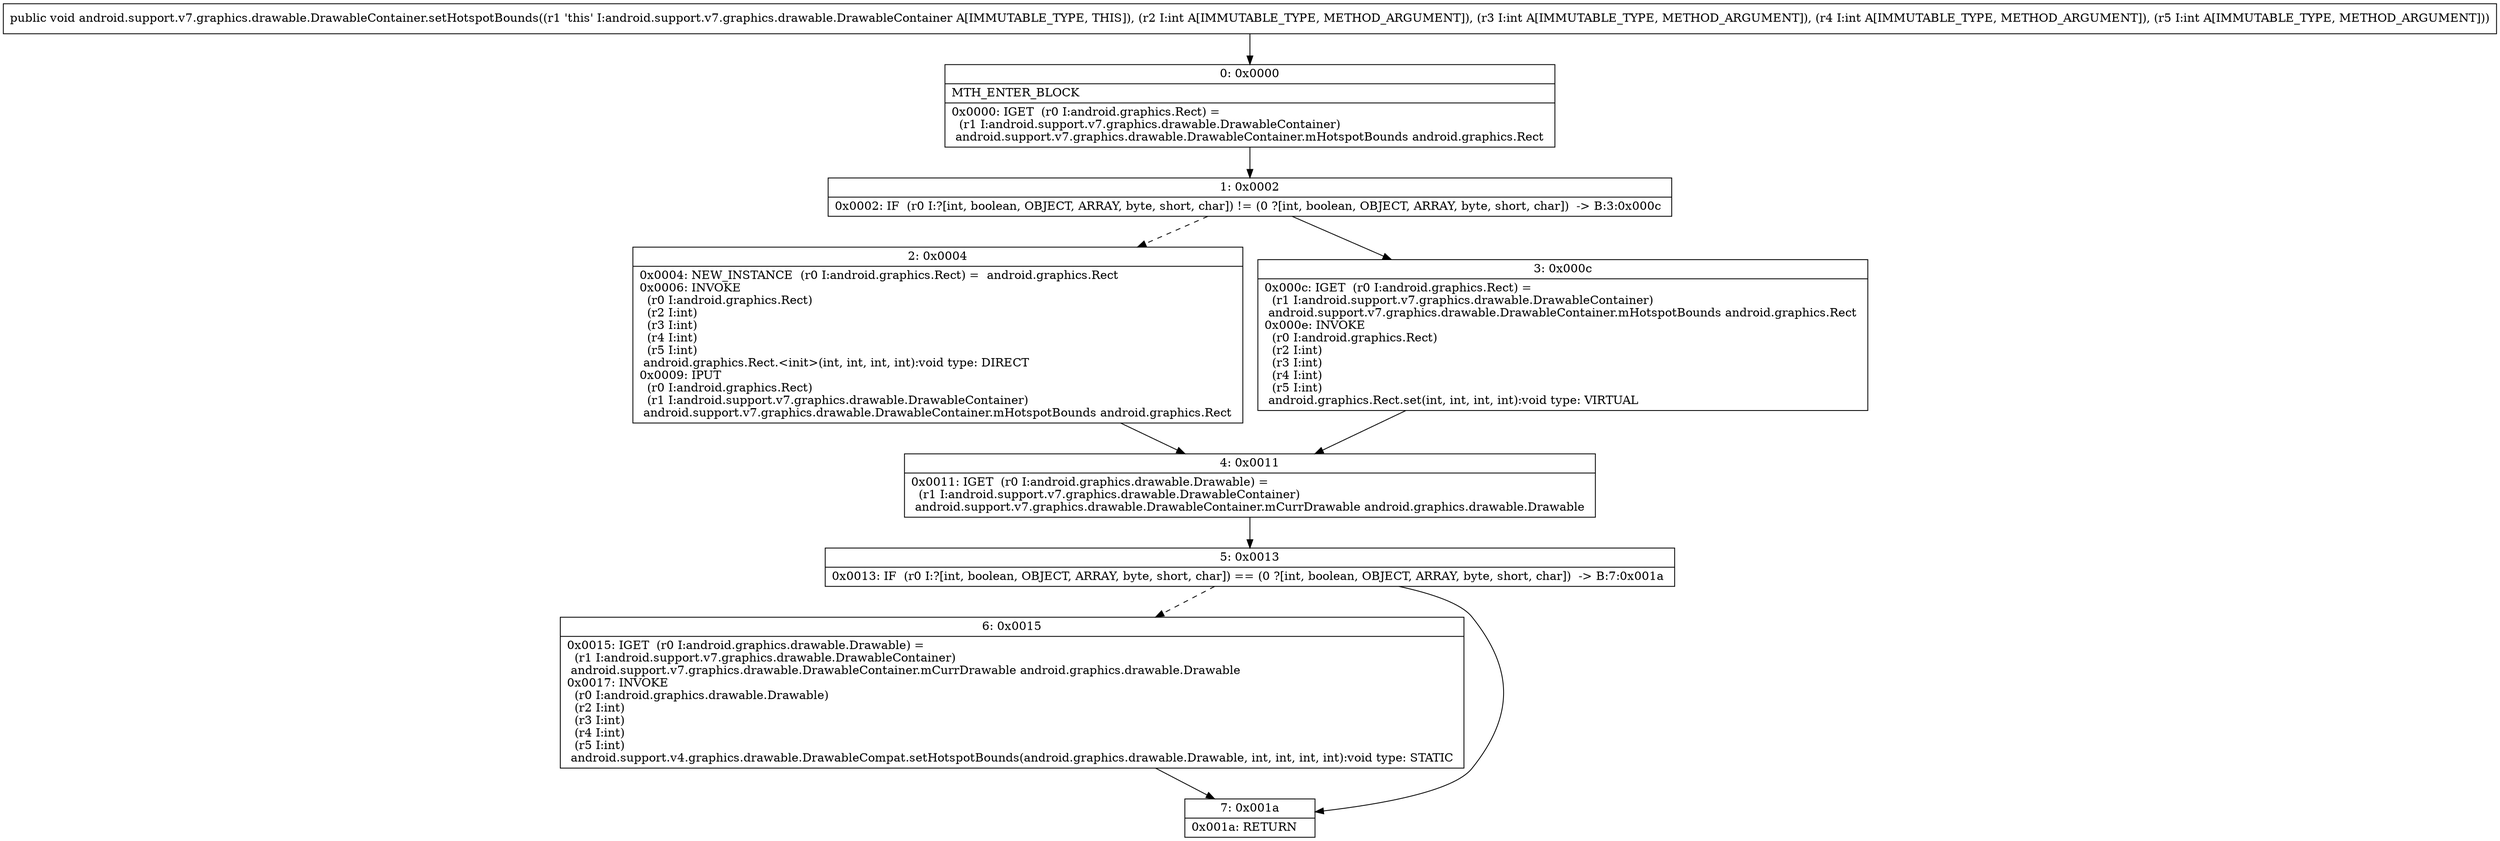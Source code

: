 digraph "CFG forandroid.support.v7.graphics.drawable.DrawableContainer.setHotspotBounds(IIII)V" {
Node_0 [shape=record,label="{0\:\ 0x0000|MTH_ENTER_BLOCK\l|0x0000: IGET  (r0 I:android.graphics.Rect) = \l  (r1 I:android.support.v7.graphics.drawable.DrawableContainer)\l android.support.v7.graphics.drawable.DrawableContainer.mHotspotBounds android.graphics.Rect \l}"];
Node_1 [shape=record,label="{1\:\ 0x0002|0x0002: IF  (r0 I:?[int, boolean, OBJECT, ARRAY, byte, short, char]) != (0 ?[int, boolean, OBJECT, ARRAY, byte, short, char])  \-\> B:3:0x000c \l}"];
Node_2 [shape=record,label="{2\:\ 0x0004|0x0004: NEW_INSTANCE  (r0 I:android.graphics.Rect) =  android.graphics.Rect \l0x0006: INVOKE  \l  (r0 I:android.graphics.Rect)\l  (r2 I:int)\l  (r3 I:int)\l  (r4 I:int)\l  (r5 I:int)\l android.graphics.Rect.\<init\>(int, int, int, int):void type: DIRECT \l0x0009: IPUT  \l  (r0 I:android.graphics.Rect)\l  (r1 I:android.support.v7.graphics.drawable.DrawableContainer)\l android.support.v7.graphics.drawable.DrawableContainer.mHotspotBounds android.graphics.Rect \l}"];
Node_3 [shape=record,label="{3\:\ 0x000c|0x000c: IGET  (r0 I:android.graphics.Rect) = \l  (r1 I:android.support.v7.graphics.drawable.DrawableContainer)\l android.support.v7.graphics.drawable.DrawableContainer.mHotspotBounds android.graphics.Rect \l0x000e: INVOKE  \l  (r0 I:android.graphics.Rect)\l  (r2 I:int)\l  (r3 I:int)\l  (r4 I:int)\l  (r5 I:int)\l android.graphics.Rect.set(int, int, int, int):void type: VIRTUAL \l}"];
Node_4 [shape=record,label="{4\:\ 0x0011|0x0011: IGET  (r0 I:android.graphics.drawable.Drawable) = \l  (r1 I:android.support.v7.graphics.drawable.DrawableContainer)\l android.support.v7.graphics.drawable.DrawableContainer.mCurrDrawable android.graphics.drawable.Drawable \l}"];
Node_5 [shape=record,label="{5\:\ 0x0013|0x0013: IF  (r0 I:?[int, boolean, OBJECT, ARRAY, byte, short, char]) == (0 ?[int, boolean, OBJECT, ARRAY, byte, short, char])  \-\> B:7:0x001a \l}"];
Node_6 [shape=record,label="{6\:\ 0x0015|0x0015: IGET  (r0 I:android.graphics.drawable.Drawable) = \l  (r1 I:android.support.v7.graphics.drawable.DrawableContainer)\l android.support.v7.graphics.drawable.DrawableContainer.mCurrDrawable android.graphics.drawable.Drawable \l0x0017: INVOKE  \l  (r0 I:android.graphics.drawable.Drawable)\l  (r2 I:int)\l  (r3 I:int)\l  (r4 I:int)\l  (r5 I:int)\l android.support.v4.graphics.drawable.DrawableCompat.setHotspotBounds(android.graphics.drawable.Drawable, int, int, int, int):void type: STATIC \l}"];
Node_7 [shape=record,label="{7\:\ 0x001a|0x001a: RETURN   \l}"];
MethodNode[shape=record,label="{public void android.support.v7.graphics.drawable.DrawableContainer.setHotspotBounds((r1 'this' I:android.support.v7.graphics.drawable.DrawableContainer A[IMMUTABLE_TYPE, THIS]), (r2 I:int A[IMMUTABLE_TYPE, METHOD_ARGUMENT]), (r3 I:int A[IMMUTABLE_TYPE, METHOD_ARGUMENT]), (r4 I:int A[IMMUTABLE_TYPE, METHOD_ARGUMENT]), (r5 I:int A[IMMUTABLE_TYPE, METHOD_ARGUMENT])) }"];
MethodNode -> Node_0;
Node_0 -> Node_1;
Node_1 -> Node_2[style=dashed];
Node_1 -> Node_3;
Node_2 -> Node_4;
Node_3 -> Node_4;
Node_4 -> Node_5;
Node_5 -> Node_6[style=dashed];
Node_5 -> Node_7;
Node_6 -> Node_7;
}

